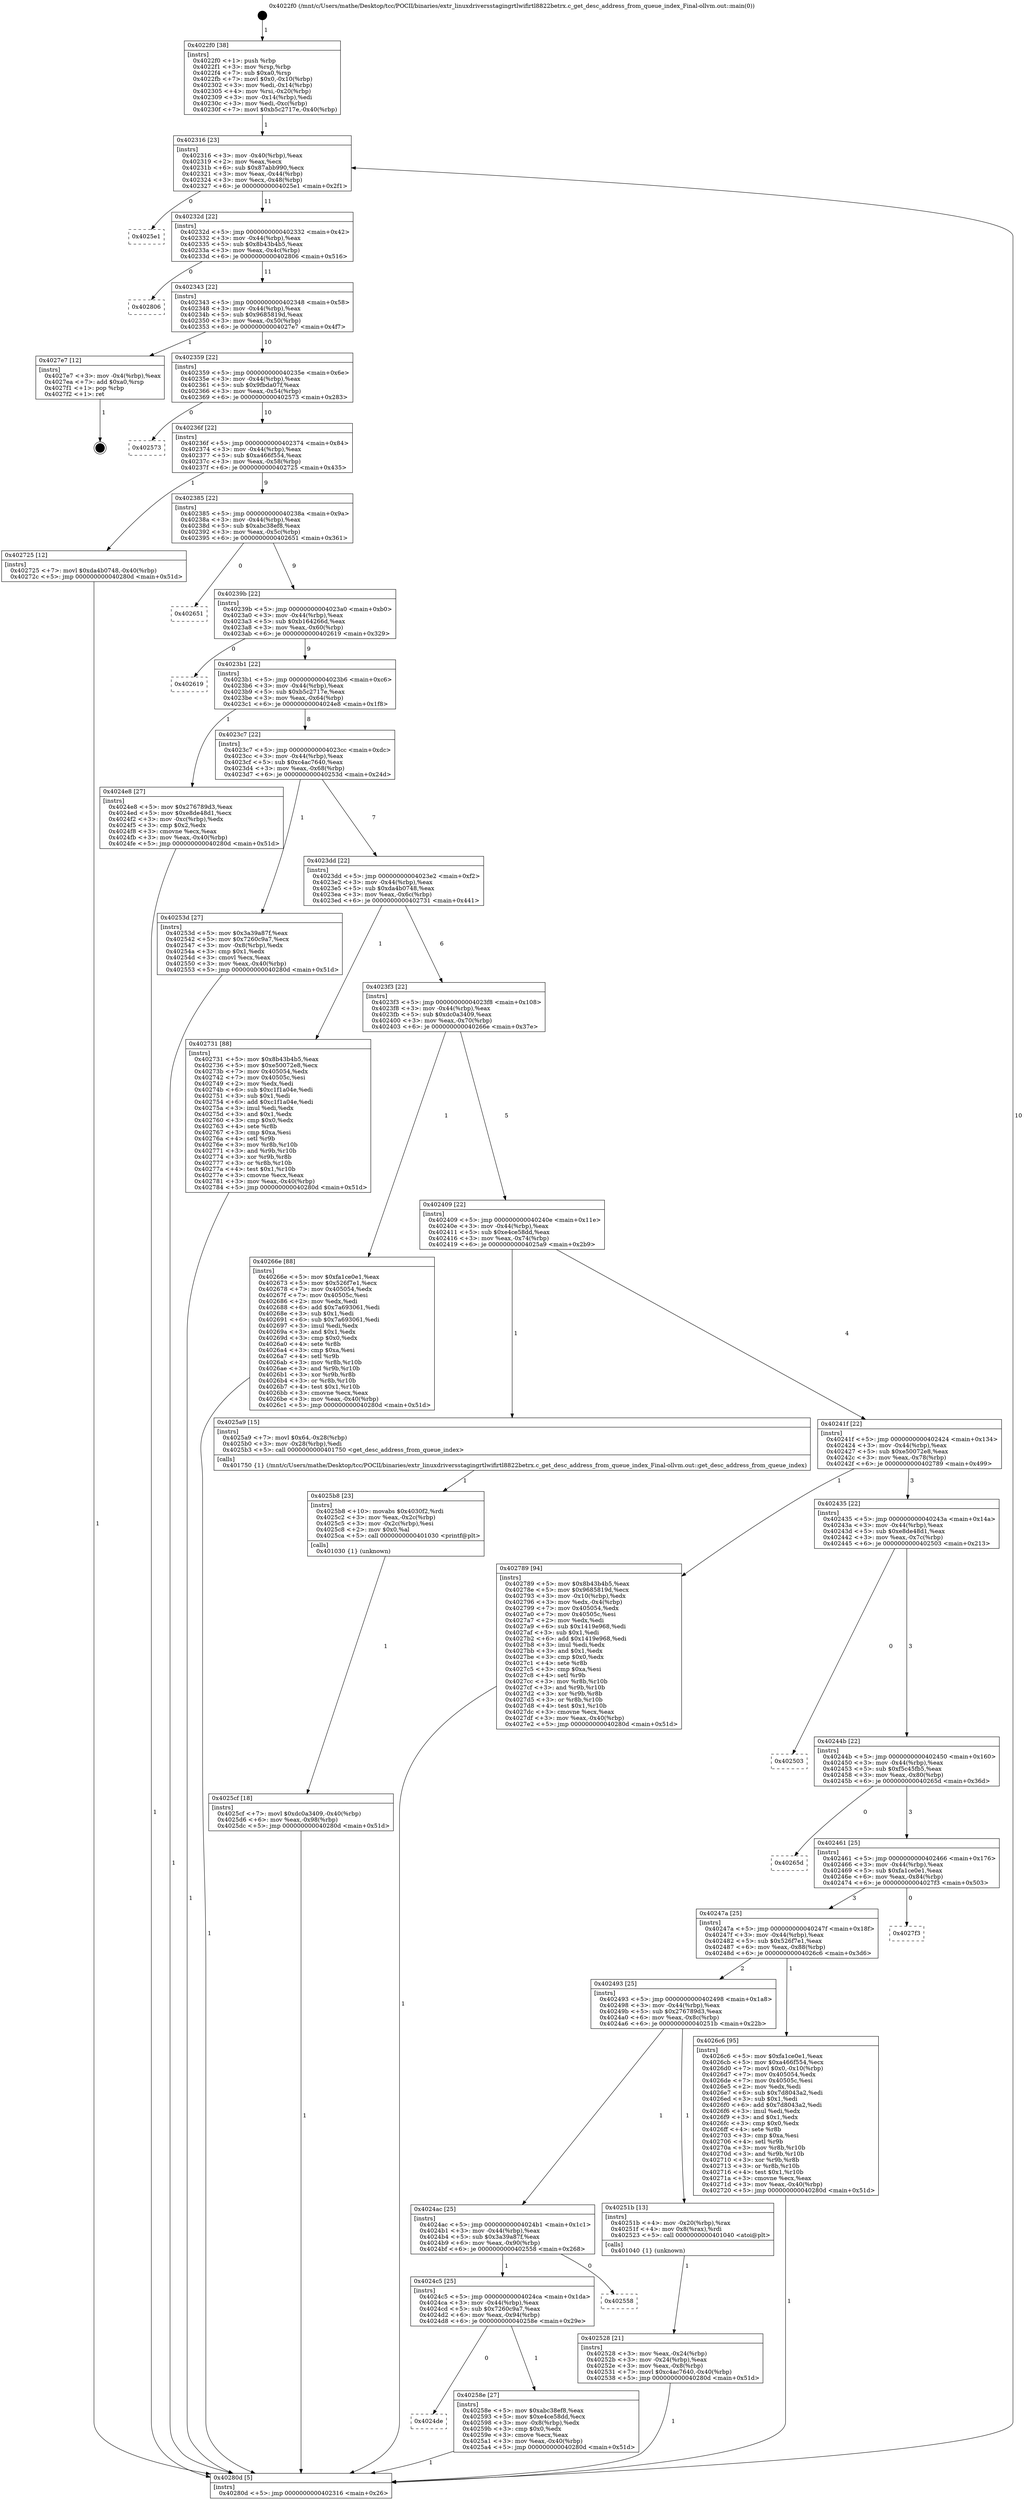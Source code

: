 digraph "0x4022f0" {
  label = "0x4022f0 (/mnt/c/Users/mathe/Desktop/tcc/POCII/binaries/extr_linuxdriversstagingrtlwifirtl8822betrx.c_get_desc_address_from_queue_index_Final-ollvm.out::main(0))"
  labelloc = "t"
  node[shape=record]

  Entry [label="",width=0.3,height=0.3,shape=circle,fillcolor=black,style=filled]
  "0x402316" [label="{
     0x402316 [23]\l
     | [instrs]\l
     &nbsp;&nbsp;0x402316 \<+3\>: mov -0x40(%rbp),%eax\l
     &nbsp;&nbsp;0x402319 \<+2\>: mov %eax,%ecx\l
     &nbsp;&nbsp;0x40231b \<+6\>: sub $0x87abb990,%ecx\l
     &nbsp;&nbsp;0x402321 \<+3\>: mov %eax,-0x44(%rbp)\l
     &nbsp;&nbsp;0x402324 \<+3\>: mov %ecx,-0x48(%rbp)\l
     &nbsp;&nbsp;0x402327 \<+6\>: je 00000000004025e1 \<main+0x2f1\>\l
  }"]
  "0x4025e1" [label="{
     0x4025e1\l
  }", style=dashed]
  "0x40232d" [label="{
     0x40232d [22]\l
     | [instrs]\l
     &nbsp;&nbsp;0x40232d \<+5\>: jmp 0000000000402332 \<main+0x42\>\l
     &nbsp;&nbsp;0x402332 \<+3\>: mov -0x44(%rbp),%eax\l
     &nbsp;&nbsp;0x402335 \<+5\>: sub $0x8b43b4b5,%eax\l
     &nbsp;&nbsp;0x40233a \<+3\>: mov %eax,-0x4c(%rbp)\l
     &nbsp;&nbsp;0x40233d \<+6\>: je 0000000000402806 \<main+0x516\>\l
  }"]
  Exit [label="",width=0.3,height=0.3,shape=circle,fillcolor=black,style=filled,peripheries=2]
  "0x402806" [label="{
     0x402806\l
  }", style=dashed]
  "0x402343" [label="{
     0x402343 [22]\l
     | [instrs]\l
     &nbsp;&nbsp;0x402343 \<+5\>: jmp 0000000000402348 \<main+0x58\>\l
     &nbsp;&nbsp;0x402348 \<+3\>: mov -0x44(%rbp),%eax\l
     &nbsp;&nbsp;0x40234b \<+5\>: sub $0x9685819d,%eax\l
     &nbsp;&nbsp;0x402350 \<+3\>: mov %eax,-0x50(%rbp)\l
     &nbsp;&nbsp;0x402353 \<+6\>: je 00000000004027e7 \<main+0x4f7\>\l
  }"]
  "0x4025cf" [label="{
     0x4025cf [18]\l
     | [instrs]\l
     &nbsp;&nbsp;0x4025cf \<+7\>: movl $0xdc0a3409,-0x40(%rbp)\l
     &nbsp;&nbsp;0x4025d6 \<+6\>: mov %eax,-0x98(%rbp)\l
     &nbsp;&nbsp;0x4025dc \<+5\>: jmp 000000000040280d \<main+0x51d\>\l
  }"]
  "0x4027e7" [label="{
     0x4027e7 [12]\l
     | [instrs]\l
     &nbsp;&nbsp;0x4027e7 \<+3\>: mov -0x4(%rbp),%eax\l
     &nbsp;&nbsp;0x4027ea \<+7\>: add $0xa0,%rsp\l
     &nbsp;&nbsp;0x4027f1 \<+1\>: pop %rbp\l
     &nbsp;&nbsp;0x4027f2 \<+1\>: ret\l
  }"]
  "0x402359" [label="{
     0x402359 [22]\l
     | [instrs]\l
     &nbsp;&nbsp;0x402359 \<+5\>: jmp 000000000040235e \<main+0x6e\>\l
     &nbsp;&nbsp;0x40235e \<+3\>: mov -0x44(%rbp),%eax\l
     &nbsp;&nbsp;0x402361 \<+5\>: sub $0x9fbda07f,%eax\l
     &nbsp;&nbsp;0x402366 \<+3\>: mov %eax,-0x54(%rbp)\l
     &nbsp;&nbsp;0x402369 \<+6\>: je 0000000000402573 \<main+0x283\>\l
  }"]
  "0x4025b8" [label="{
     0x4025b8 [23]\l
     | [instrs]\l
     &nbsp;&nbsp;0x4025b8 \<+10\>: movabs $0x4030f2,%rdi\l
     &nbsp;&nbsp;0x4025c2 \<+3\>: mov %eax,-0x2c(%rbp)\l
     &nbsp;&nbsp;0x4025c5 \<+3\>: mov -0x2c(%rbp),%esi\l
     &nbsp;&nbsp;0x4025c8 \<+2\>: mov $0x0,%al\l
     &nbsp;&nbsp;0x4025ca \<+5\>: call 0000000000401030 \<printf@plt\>\l
     | [calls]\l
     &nbsp;&nbsp;0x401030 \{1\} (unknown)\l
  }"]
  "0x402573" [label="{
     0x402573\l
  }", style=dashed]
  "0x40236f" [label="{
     0x40236f [22]\l
     | [instrs]\l
     &nbsp;&nbsp;0x40236f \<+5\>: jmp 0000000000402374 \<main+0x84\>\l
     &nbsp;&nbsp;0x402374 \<+3\>: mov -0x44(%rbp),%eax\l
     &nbsp;&nbsp;0x402377 \<+5\>: sub $0xa466f554,%eax\l
     &nbsp;&nbsp;0x40237c \<+3\>: mov %eax,-0x58(%rbp)\l
     &nbsp;&nbsp;0x40237f \<+6\>: je 0000000000402725 \<main+0x435\>\l
  }"]
  "0x4024de" [label="{
     0x4024de\l
  }", style=dashed]
  "0x402725" [label="{
     0x402725 [12]\l
     | [instrs]\l
     &nbsp;&nbsp;0x402725 \<+7\>: movl $0xda4b0748,-0x40(%rbp)\l
     &nbsp;&nbsp;0x40272c \<+5\>: jmp 000000000040280d \<main+0x51d\>\l
  }"]
  "0x402385" [label="{
     0x402385 [22]\l
     | [instrs]\l
     &nbsp;&nbsp;0x402385 \<+5\>: jmp 000000000040238a \<main+0x9a\>\l
     &nbsp;&nbsp;0x40238a \<+3\>: mov -0x44(%rbp),%eax\l
     &nbsp;&nbsp;0x40238d \<+5\>: sub $0xabc38ef8,%eax\l
     &nbsp;&nbsp;0x402392 \<+3\>: mov %eax,-0x5c(%rbp)\l
     &nbsp;&nbsp;0x402395 \<+6\>: je 0000000000402651 \<main+0x361\>\l
  }"]
  "0x40258e" [label="{
     0x40258e [27]\l
     | [instrs]\l
     &nbsp;&nbsp;0x40258e \<+5\>: mov $0xabc38ef8,%eax\l
     &nbsp;&nbsp;0x402593 \<+5\>: mov $0xe4ce58dd,%ecx\l
     &nbsp;&nbsp;0x402598 \<+3\>: mov -0x8(%rbp),%edx\l
     &nbsp;&nbsp;0x40259b \<+3\>: cmp $0x0,%edx\l
     &nbsp;&nbsp;0x40259e \<+3\>: cmove %ecx,%eax\l
     &nbsp;&nbsp;0x4025a1 \<+3\>: mov %eax,-0x40(%rbp)\l
     &nbsp;&nbsp;0x4025a4 \<+5\>: jmp 000000000040280d \<main+0x51d\>\l
  }"]
  "0x402651" [label="{
     0x402651\l
  }", style=dashed]
  "0x40239b" [label="{
     0x40239b [22]\l
     | [instrs]\l
     &nbsp;&nbsp;0x40239b \<+5\>: jmp 00000000004023a0 \<main+0xb0\>\l
     &nbsp;&nbsp;0x4023a0 \<+3\>: mov -0x44(%rbp),%eax\l
     &nbsp;&nbsp;0x4023a3 \<+5\>: sub $0xb164266d,%eax\l
     &nbsp;&nbsp;0x4023a8 \<+3\>: mov %eax,-0x60(%rbp)\l
     &nbsp;&nbsp;0x4023ab \<+6\>: je 0000000000402619 \<main+0x329\>\l
  }"]
  "0x4024c5" [label="{
     0x4024c5 [25]\l
     | [instrs]\l
     &nbsp;&nbsp;0x4024c5 \<+5\>: jmp 00000000004024ca \<main+0x1da\>\l
     &nbsp;&nbsp;0x4024ca \<+3\>: mov -0x44(%rbp),%eax\l
     &nbsp;&nbsp;0x4024cd \<+5\>: sub $0x7260c9a7,%eax\l
     &nbsp;&nbsp;0x4024d2 \<+6\>: mov %eax,-0x94(%rbp)\l
     &nbsp;&nbsp;0x4024d8 \<+6\>: je 000000000040258e \<main+0x29e\>\l
  }"]
  "0x402619" [label="{
     0x402619\l
  }", style=dashed]
  "0x4023b1" [label="{
     0x4023b1 [22]\l
     | [instrs]\l
     &nbsp;&nbsp;0x4023b1 \<+5\>: jmp 00000000004023b6 \<main+0xc6\>\l
     &nbsp;&nbsp;0x4023b6 \<+3\>: mov -0x44(%rbp),%eax\l
     &nbsp;&nbsp;0x4023b9 \<+5\>: sub $0xb5c2717e,%eax\l
     &nbsp;&nbsp;0x4023be \<+3\>: mov %eax,-0x64(%rbp)\l
     &nbsp;&nbsp;0x4023c1 \<+6\>: je 00000000004024e8 \<main+0x1f8\>\l
  }"]
  "0x402558" [label="{
     0x402558\l
  }", style=dashed]
  "0x4024e8" [label="{
     0x4024e8 [27]\l
     | [instrs]\l
     &nbsp;&nbsp;0x4024e8 \<+5\>: mov $0x276789d3,%eax\l
     &nbsp;&nbsp;0x4024ed \<+5\>: mov $0xe8de48d1,%ecx\l
     &nbsp;&nbsp;0x4024f2 \<+3\>: mov -0xc(%rbp),%edx\l
     &nbsp;&nbsp;0x4024f5 \<+3\>: cmp $0x2,%edx\l
     &nbsp;&nbsp;0x4024f8 \<+3\>: cmovne %ecx,%eax\l
     &nbsp;&nbsp;0x4024fb \<+3\>: mov %eax,-0x40(%rbp)\l
     &nbsp;&nbsp;0x4024fe \<+5\>: jmp 000000000040280d \<main+0x51d\>\l
  }"]
  "0x4023c7" [label="{
     0x4023c7 [22]\l
     | [instrs]\l
     &nbsp;&nbsp;0x4023c7 \<+5\>: jmp 00000000004023cc \<main+0xdc\>\l
     &nbsp;&nbsp;0x4023cc \<+3\>: mov -0x44(%rbp),%eax\l
     &nbsp;&nbsp;0x4023cf \<+5\>: sub $0xc4ac7640,%eax\l
     &nbsp;&nbsp;0x4023d4 \<+3\>: mov %eax,-0x68(%rbp)\l
     &nbsp;&nbsp;0x4023d7 \<+6\>: je 000000000040253d \<main+0x24d\>\l
  }"]
  "0x40280d" [label="{
     0x40280d [5]\l
     | [instrs]\l
     &nbsp;&nbsp;0x40280d \<+5\>: jmp 0000000000402316 \<main+0x26\>\l
  }"]
  "0x4022f0" [label="{
     0x4022f0 [38]\l
     | [instrs]\l
     &nbsp;&nbsp;0x4022f0 \<+1\>: push %rbp\l
     &nbsp;&nbsp;0x4022f1 \<+3\>: mov %rsp,%rbp\l
     &nbsp;&nbsp;0x4022f4 \<+7\>: sub $0xa0,%rsp\l
     &nbsp;&nbsp;0x4022fb \<+7\>: movl $0x0,-0x10(%rbp)\l
     &nbsp;&nbsp;0x402302 \<+3\>: mov %edi,-0x14(%rbp)\l
     &nbsp;&nbsp;0x402305 \<+4\>: mov %rsi,-0x20(%rbp)\l
     &nbsp;&nbsp;0x402309 \<+3\>: mov -0x14(%rbp),%edi\l
     &nbsp;&nbsp;0x40230c \<+3\>: mov %edi,-0xc(%rbp)\l
     &nbsp;&nbsp;0x40230f \<+7\>: movl $0xb5c2717e,-0x40(%rbp)\l
  }"]
  "0x402528" [label="{
     0x402528 [21]\l
     | [instrs]\l
     &nbsp;&nbsp;0x402528 \<+3\>: mov %eax,-0x24(%rbp)\l
     &nbsp;&nbsp;0x40252b \<+3\>: mov -0x24(%rbp),%eax\l
     &nbsp;&nbsp;0x40252e \<+3\>: mov %eax,-0x8(%rbp)\l
     &nbsp;&nbsp;0x402531 \<+7\>: movl $0xc4ac7640,-0x40(%rbp)\l
     &nbsp;&nbsp;0x402538 \<+5\>: jmp 000000000040280d \<main+0x51d\>\l
  }"]
  "0x40253d" [label="{
     0x40253d [27]\l
     | [instrs]\l
     &nbsp;&nbsp;0x40253d \<+5\>: mov $0x3a39a87f,%eax\l
     &nbsp;&nbsp;0x402542 \<+5\>: mov $0x7260c9a7,%ecx\l
     &nbsp;&nbsp;0x402547 \<+3\>: mov -0x8(%rbp),%edx\l
     &nbsp;&nbsp;0x40254a \<+3\>: cmp $0x1,%edx\l
     &nbsp;&nbsp;0x40254d \<+3\>: cmovl %ecx,%eax\l
     &nbsp;&nbsp;0x402550 \<+3\>: mov %eax,-0x40(%rbp)\l
     &nbsp;&nbsp;0x402553 \<+5\>: jmp 000000000040280d \<main+0x51d\>\l
  }"]
  "0x4023dd" [label="{
     0x4023dd [22]\l
     | [instrs]\l
     &nbsp;&nbsp;0x4023dd \<+5\>: jmp 00000000004023e2 \<main+0xf2\>\l
     &nbsp;&nbsp;0x4023e2 \<+3\>: mov -0x44(%rbp),%eax\l
     &nbsp;&nbsp;0x4023e5 \<+5\>: sub $0xda4b0748,%eax\l
     &nbsp;&nbsp;0x4023ea \<+3\>: mov %eax,-0x6c(%rbp)\l
     &nbsp;&nbsp;0x4023ed \<+6\>: je 0000000000402731 \<main+0x441\>\l
  }"]
  "0x4024ac" [label="{
     0x4024ac [25]\l
     | [instrs]\l
     &nbsp;&nbsp;0x4024ac \<+5\>: jmp 00000000004024b1 \<main+0x1c1\>\l
     &nbsp;&nbsp;0x4024b1 \<+3\>: mov -0x44(%rbp),%eax\l
     &nbsp;&nbsp;0x4024b4 \<+5\>: sub $0x3a39a87f,%eax\l
     &nbsp;&nbsp;0x4024b9 \<+6\>: mov %eax,-0x90(%rbp)\l
     &nbsp;&nbsp;0x4024bf \<+6\>: je 0000000000402558 \<main+0x268\>\l
  }"]
  "0x402731" [label="{
     0x402731 [88]\l
     | [instrs]\l
     &nbsp;&nbsp;0x402731 \<+5\>: mov $0x8b43b4b5,%eax\l
     &nbsp;&nbsp;0x402736 \<+5\>: mov $0xe50072e8,%ecx\l
     &nbsp;&nbsp;0x40273b \<+7\>: mov 0x405054,%edx\l
     &nbsp;&nbsp;0x402742 \<+7\>: mov 0x40505c,%esi\l
     &nbsp;&nbsp;0x402749 \<+2\>: mov %edx,%edi\l
     &nbsp;&nbsp;0x40274b \<+6\>: sub $0xc1f1a04e,%edi\l
     &nbsp;&nbsp;0x402751 \<+3\>: sub $0x1,%edi\l
     &nbsp;&nbsp;0x402754 \<+6\>: add $0xc1f1a04e,%edi\l
     &nbsp;&nbsp;0x40275a \<+3\>: imul %edi,%edx\l
     &nbsp;&nbsp;0x40275d \<+3\>: and $0x1,%edx\l
     &nbsp;&nbsp;0x402760 \<+3\>: cmp $0x0,%edx\l
     &nbsp;&nbsp;0x402763 \<+4\>: sete %r8b\l
     &nbsp;&nbsp;0x402767 \<+3\>: cmp $0xa,%esi\l
     &nbsp;&nbsp;0x40276a \<+4\>: setl %r9b\l
     &nbsp;&nbsp;0x40276e \<+3\>: mov %r8b,%r10b\l
     &nbsp;&nbsp;0x402771 \<+3\>: and %r9b,%r10b\l
     &nbsp;&nbsp;0x402774 \<+3\>: xor %r9b,%r8b\l
     &nbsp;&nbsp;0x402777 \<+3\>: or %r8b,%r10b\l
     &nbsp;&nbsp;0x40277a \<+4\>: test $0x1,%r10b\l
     &nbsp;&nbsp;0x40277e \<+3\>: cmovne %ecx,%eax\l
     &nbsp;&nbsp;0x402781 \<+3\>: mov %eax,-0x40(%rbp)\l
     &nbsp;&nbsp;0x402784 \<+5\>: jmp 000000000040280d \<main+0x51d\>\l
  }"]
  "0x4023f3" [label="{
     0x4023f3 [22]\l
     | [instrs]\l
     &nbsp;&nbsp;0x4023f3 \<+5\>: jmp 00000000004023f8 \<main+0x108\>\l
     &nbsp;&nbsp;0x4023f8 \<+3\>: mov -0x44(%rbp),%eax\l
     &nbsp;&nbsp;0x4023fb \<+5\>: sub $0xdc0a3409,%eax\l
     &nbsp;&nbsp;0x402400 \<+3\>: mov %eax,-0x70(%rbp)\l
     &nbsp;&nbsp;0x402403 \<+6\>: je 000000000040266e \<main+0x37e\>\l
  }"]
  "0x40251b" [label="{
     0x40251b [13]\l
     | [instrs]\l
     &nbsp;&nbsp;0x40251b \<+4\>: mov -0x20(%rbp),%rax\l
     &nbsp;&nbsp;0x40251f \<+4\>: mov 0x8(%rax),%rdi\l
     &nbsp;&nbsp;0x402523 \<+5\>: call 0000000000401040 \<atoi@plt\>\l
     | [calls]\l
     &nbsp;&nbsp;0x401040 \{1\} (unknown)\l
  }"]
  "0x40266e" [label="{
     0x40266e [88]\l
     | [instrs]\l
     &nbsp;&nbsp;0x40266e \<+5\>: mov $0xfa1ce0e1,%eax\l
     &nbsp;&nbsp;0x402673 \<+5\>: mov $0x526f7e1,%ecx\l
     &nbsp;&nbsp;0x402678 \<+7\>: mov 0x405054,%edx\l
     &nbsp;&nbsp;0x40267f \<+7\>: mov 0x40505c,%esi\l
     &nbsp;&nbsp;0x402686 \<+2\>: mov %edx,%edi\l
     &nbsp;&nbsp;0x402688 \<+6\>: add $0x7a693061,%edi\l
     &nbsp;&nbsp;0x40268e \<+3\>: sub $0x1,%edi\l
     &nbsp;&nbsp;0x402691 \<+6\>: sub $0x7a693061,%edi\l
     &nbsp;&nbsp;0x402697 \<+3\>: imul %edi,%edx\l
     &nbsp;&nbsp;0x40269a \<+3\>: and $0x1,%edx\l
     &nbsp;&nbsp;0x40269d \<+3\>: cmp $0x0,%edx\l
     &nbsp;&nbsp;0x4026a0 \<+4\>: sete %r8b\l
     &nbsp;&nbsp;0x4026a4 \<+3\>: cmp $0xa,%esi\l
     &nbsp;&nbsp;0x4026a7 \<+4\>: setl %r9b\l
     &nbsp;&nbsp;0x4026ab \<+3\>: mov %r8b,%r10b\l
     &nbsp;&nbsp;0x4026ae \<+3\>: and %r9b,%r10b\l
     &nbsp;&nbsp;0x4026b1 \<+3\>: xor %r9b,%r8b\l
     &nbsp;&nbsp;0x4026b4 \<+3\>: or %r8b,%r10b\l
     &nbsp;&nbsp;0x4026b7 \<+4\>: test $0x1,%r10b\l
     &nbsp;&nbsp;0x4026bb \<+3\>: cmovne %ecx,%eax\l
     &nbsp;&nbsp;0x4026be \<+3\>: mov %eax,-0x40(%rbp)\l
     &nbsp;&nbsp;0x4026c1 \<+5\>: jmp 000000000040280d \<main+0x51d\>\l
  }"]
  "0x402409" [label="{
     0x402409 [22]\l
     | [instrs]\l
     &nbsp;&nbsp;0x402409 \<+5\>: jmp 000000000040240e \<main+0x11e\>\l
     &nbsp;&nbsp;0x40240e \<+3\>: mov -0x44(%rbp),%eax\l
     &nbsp;&nbsp;0x402411 \<+5\>: sub $0xe4ce58dd,%eax\l
     &nbsp;&nbsp;0x402416 \<+3\>: mov %eax,-0x74(%rbp)\l
     &nbsp;&nbsp;0x402419 \<+6\>: je 00000000004025a9 \<main+0x2b9\>\l
  }"]
  "0x402493" [label="{
     0x402493 [25]\l
     | [instrs]\l
     &nbsp;&nbsp;0x402493 \<+5\>: jmp 0000000000402498 \<main+0x1a8\>\l
     &nbsp;&nbsp;0x402498 \<+3\>: mov -0x44(%rbp),%eax\l
     &nbsp;&nbsp;0x40249b \<+5\>: sub $0x276789d3,%eax\l
     &nbsp;&nbsp;0x4024a0 \<+6\>: mov %eax,-0x8c(%rbp)\l
     &nbsp;&nbsp;0x4024a6 \<+6\>: je 000000000040251b \<main+0x22b\>\l
  }"]
  "0x4025a9" [label="{
     0x4025a9 [15]\l
     | [instrs]\l
     &nbsp;&nbsp;0x4025a9 \<+7\>: movl $0x64,-0x28(%rbp)\l
     &nbsp;&nbsp;0x4025b0 \<+3\>: mov -0x28(%rbp),%edi\l
     &nbsp;&nbsp;0x4025b3 \<+5\>: call 0000000000401750 \<get_desc_address_from_queue_index\>\l
     | [calls]\l
     &nbsp;&nbsp;0x401750 \{1\} (/mnt/c/Users/mathe/Desktop/tcc/POCII/binaries/extr_linuxdriversstagingrtlwifirtl8822betrx.c_get_desc_address_from_queue_index_Final-ollvm.out::get_desc_address_from_queue_index)\l
  }"]
  "0x40241f" [label="{
     0x40241f [22]\l
     | [instrs]\l
     &nbsp;&nbsp;0x40241f \<+5\>: jmp 0000000000402424 \<main+0x134\>\l
     &nbsp;&nbsp;0x402424 \<+3\>: mov -0x44(%rbp),%eax\l
     &nbsp;&nbsp;0x402427 \<+5\>: sub $0xe50072e8,%eax\l
     &nbsp;&nbsp;0x40242c \<+3\>: mov %eax,-0x78(%rbp)\l
     &nbsp;&nbsp;0x40242f \<+6\>: je 0000000000402789 \<main+0x499\>\l
  }"]
  "0x4026c6" [label="{
     0x4026c6 [95]\l
     | [instrs]\l
     &nbsp;&nbsp;0x4026c6 \<+5\>: mov $0xfa1ce0e1,%eax\l
     &nbsp;&nbsp;0x4026cb \<+5\>: mov $0xa466f554,%ecx\l
     &nbsp;&nbsp;0x4026d0 \<+7\>: movl $0x0,-0x10(%rbp)\l
     &nbsp;&nbsp;0x4026d7 \<+7\>: mov 0x405054,%edx\l
     &nbsp;&nbsp;0x4026de \<+7\>: mov 0x40505c,%esi\l
     &nbsp;&nbsp;0x4026e5 \<+2\>: mov %edx,%edi\l
     &nbsp;&nbsp;0x4026e7 \<+6\>: sub $0x7d8043a2,%edi\l
     &nbsp;&nbsp;0x4026ed \<+3\>: sub $0x1,%edi\l
     &nbsp;&nbsp;0x4026f0 \<+6\>: add $0x7d8043a2,%edi\l
     &nbsp;&nbsp;0x4026f6 \<+3\>: imul %edi,%edx\l
     &nbsp;&nbsp;0x4026f9 \<+3\>: and $0x1,%edx\l
     &nbsp;&nbsp;0x4026fc \<+3\>: cmp $0x0,%edx\l
     &nbsp;&nbsp;0x4026ff \<+4\>: sete %r8b\l
     &nbsp;&nbsp;0x402703 \<+3\>: cmp $0xa,%esi\l
     &nbsp;&nbsp;0x402706 \<+4\>: setl %r9b\l
     &nbsp;&nbsp;0x40270a \<+3\>: mov %r8b,%r10b\l
     &nbsp;&nbsp;0x40270d \<+3\>: and %r9b,%r10b\l
     &nbsp;&nbsp;0x402710 \<+3\>: xor %r9b,%r8b\l
     &nbsp;&nbsp;0x402713 \<+3\>: or %r8b,%r10b\l
     &nbsp;&nbsp;0x402716 \<+4\>: test $0x1,%r10b\l
     &nbsp;&nbsp;0x40271a \<+3\>: cmovne %ecx,%eax\l
     &nbsp;&nbsp;0x40271d \<+3\>: mov %eax,-0x40(%rbp)\l
     &nbsp;&nbsp;0x402720 \<+5\>: jmp 000000000040280d \<main+0x51d\>\l
  }"]
  "0x402789" [label="{
     0x402789 [94]\l
     | [instrs]\l
     &nbsp;&nbsp;0x402789 \<+5\>: mov $0x8b43b4b5,%eax\l
     &nbsp;&nbsp;0x40278e \<+5\>: mov $0x9685819d,%ecx\l
     &nbsp;&nbsp;0x402793 \<+3\>: mov -0x10(%rbp),%edx\l
     &nbsp;&nbsp;0x402796 \<+3\>: mov %edx,-0x4(%rbp)\l
     &nbsp;&nbsp;0x402799 \<+7\>: mov 0x405054,%edx\l
     &nbsp;&nbsp;0x4027a0 \<+7\>: mov 0x40505c,%esi\l
     &nbsp;&nbsp;0x4027a7 \<+2\>: mov %edx,%edi\l
     &nbsp;&nbsp;0x4027a9 \<+6\>: sub $0x1419e968,%edi\l
     &nbsp;&nbsp;0x4027af \<+3\>: sub $0x1,%edi\l
     &nbsp;&nbsp;0x4027b2 \<+6\>: add $0x1419e968,%edi\l
     &nbsp;&nbsp;0x4027b8 \<+3\>: imul %edi,%edx\l
     &nbsp;&nbsp;0x4027bb \<+3\>: and $0x1,%edx\l
     &nbsp;&nbsp;0x4027be \<+3\>: cmp $0x0,%edx\l
     &nbsp;&nbsp;0x4027c1 \<+4\>: sete %r8b\l
     &nbsp;&nbsp;0x4027c5 \<+3\>: cmp $0xa,%esi\l
     &nbsp;&nbsp;0x4027c8 \<+4\>: setl %r9b\l
     &nbsp;&nbsp;0x4027cc \<+3\>: mov %r8b,%r10b\l
     &nbsp;&nbsp;0x4027cf \<+3\>: and %r9b,%r10b\l
     &nbsp;&nbsp;0x4027d2 \<+3\>: xor %r9b,%r8b\l
     &nbsp;&nbsp;0x4027d5 \<+3\>: or %r8b,%r10b\l
     &nbsp;&nbsp;0x4027d8 \<+4\>: test $0x1,%r10b\l
     &nbsp;&nbsp;0x4027dc \<+3\>: cmovne %ecx,%eax\l
     &nbsp;&nbsp;0x4027df \<+3\>: mov %eax,-0x40(%rbp)\l
     &nbsp;&nbsp;0x4027e2 \<+5\>: jmp 000000000040280d \<main+0x51d\>\l
  }"]
  "0x402435" [label="{
     0x402435 [22]\l
     | [instrs]\l
     &nbsp;&nbsp;0x402435 \<+5\>: jmp 000000000040243a \<main+0x14a\>\l
     &nbsp;&nbsp;0x40243a \<+3\>: mov -0x44(%rbp),%eax\l
     &nbsp;&nbsp;0x40243d \<+5\>: sub $0xe8de48d1,%eax\l
     &nbsp;&nbsp;0x402442 \<+3\>: mov %eax,-0x7c(%rbp)\l
     &nbsp;&nbsp;0x402445 \<+6\>: je 0000000000402503 \<main+0x213\>\l
  }"]
  "0x40247a" [label="{
     0x40247a [25]\l
     | [instrs]\l
     &nbsp;&nbsp;0x40247a \<+5\>: jmp 000000000040247f \<main+0x18f\>\l
     &nbsp;&nbsp;0x40247f \<+3\>: mov -0x44(%rbp),%eax\l
     &nbsp;&nbsp;0x402482 \<+5\>: sub $0x526f7e1,%eax\l
     &nbsp;&nbsp;0x402487 \<+6\>: mov %eax,-0x88(%rbp)\l
     &nbsp;&nbsp;0x40248d \<+6\>: je 00000000004026c6 \<main+0x3d6\>\l
  }"]
  "0x402503" [label="{
     0x402503\l
  }", style=dashed]
  "0x40244b" [label="{
     0x40244b [22]\l
     | [instrs]\l
     &nbsp;&nbsp;0x40244b \<+5\>: jmp 0000000000402450 \<main+0x160\>\l
     &nbsp;&nbsp;0x402450 \<+3\>: mov -0x44(%rbp),%eax\l
     &nbsp;&nbsp;0x402453 \<+5\>: sub $0xf5c45fb5,%eax\l
     &nbsp;&nbsp;0x402458 \<+3\>: mov %eax,-0x80(%rbp)\l
     &nbsp;&nbsp;0x40245b \<+6\>: je 000000000040265d \<main+0x36d\>\l
  }"]
  "0x4027f3" [label="{
     0x4027f3\l
  }", style=dashed]
  "0x40265d" [label="{
     0x40265d\l
  }", style=dashed]
  "0x402461" [label="{
     0x402461 [25]\l
     | [instrs]\l
     &nbsp;&nbsp;0x402461 \<+5\>: jmp 0000000000402466 \<main+0x176\>\l
     &nbsp;&nbsp;0x402466 \<+3\>: mov -0x44(%rbp),%eax\l
     &nbsp;&nbsp;0x402469 \<+5\>: sub $0xfa1ce0e1,%eax\l
     &nbsp;&nbsp;0x40246e \<+6\>: mov %eax,-0x84(%rbp)\l
     &nbsp;&nbsp;0x402474 \<+6\>: je 00000000004027f3 \<main+0x503\>\l
  }"]
  Entry -> "0x4022f0" [label=" 1"]
  "0x402316" -> "0x4025e1" [label=" 0"]
  "0x402316" -> "0x40232d" [label=" 11"]
  "0x4027e7" -> Exit [label=" 1"]
  "0x40232d" -> "0x402806" [label=" 0"]
  "0x40232d" -> "0x402343" [label=" 11"]
  "0x402789" -> "0x40280d" [label=" 1"]
  "0x402343" -> "0x4027e7" [label=" 1"]
  "0x402343" -> "0x402359" [label=" 10"]
  "0x402731" -> "0x40280d" [label=" 1"]
  "0x402359" -> "0x402573" [label=" 0"]
  "0x402359" -> "0x40236f" [label=" 10"]
  "0x402725" -> "0x40280d" [label=" 1"]
  "0x40236f" -> "0x402725" [label=" 1"]
  "0x40236f" -> "0x402385" [label=" 9"]
  "0x4026c6" -> "0x40280d" [label=" 1"]
  "0x402385" -> "0x402651" [label=" 0"]
  "0x402385" -> "0x40239b" [label=" 9"]
  "0x40266e" -> "0x40280d" [label=" 1"]
  "0x40239b" -> "0x402619" [label=" 0"]
  "0x40239b" -> "0x4023b1" [label=" 9"]
  "0x4025b8" -> "0x4025cf" [label=" 1"]
  "0x4023b1" -> "0x4024e8" [label=" 1"]
  "0x4023b1" -> "0x4023c7" [label=" 8"]
  "0x4024e8" -> "0x40280d" [label=" 1"]
  "0x4022f0" -> "0x402316" [label=" 1"]
  "0x40280d" -> "0x402316" [label=" 10"]
  "0x4025a9" -> "0x4025b8" [label=" 1"]
  "0x4023c7" -> "0x40253d" [label=" 1"]
  "0x4023c7" -> "0x4023dd" [label=" 7"]
  "0x4024c5" -> "0x4024de" [label=" 0"]
  "0x4023dd" -> "0x402731" [label=" 1"]
  "0x4023dd" -> "0x4023f3" [label=" 6"]
  "0x4024c5" -> "0x40258e" [label=" 1"]
  "0x4023f3" -> "0x40266e" [label=" 1"]
  "0x4023f3" -> "0x402409" [label=" 5"]
  "0x4025cf" -> "0x40280d" [label=" 1"]
  "0x402409" -> "0x4025a9" [label=" 1"]
  "0x402409" -> "0x40241f" [label=" 4"]
  "0x4024ac" -> "0x402558" [label=" 0"]
  "0x40241f" -> "0x402789" [label=" 1"]
  "0x40241f" -> "0x402435" [label=" 3"]
  "0x40258e" -> "0x40280d" [label=" 1"]
  "0x402435" -> "0x402503" [label=" 0"]
  "0x402435" -> "0x40244b" [label=" 3"]
  "0x402528" -> "0x40280d" [label=" 1"]
  "0x40244b" -> "0x40265d" [label=" 0"]
  "0x40244b" -> "0x402461" [label=" 3"]
  "0x40251b" -> "0x402528" [label=" 1"]
  "0x402461" -> "0x4027f3" [label=" 0"]
  "0x402461" -> "0x40247a" [label=" 3"]
  "0x40253d" -> "0x40280d" [label=" 1"]
  "0x40247a" -> "0x4026c6" [label=" 1"]
  "0x40247a" -> "0x402493" [label=" 2"]
  "0x4024ac" -> "0x4024c5" [label=" 1"]
  "0x402493" -> "0x40251b" [label=" 1"]
  "0x402493" -> "0x4024ac" [label=" 1"]
}
